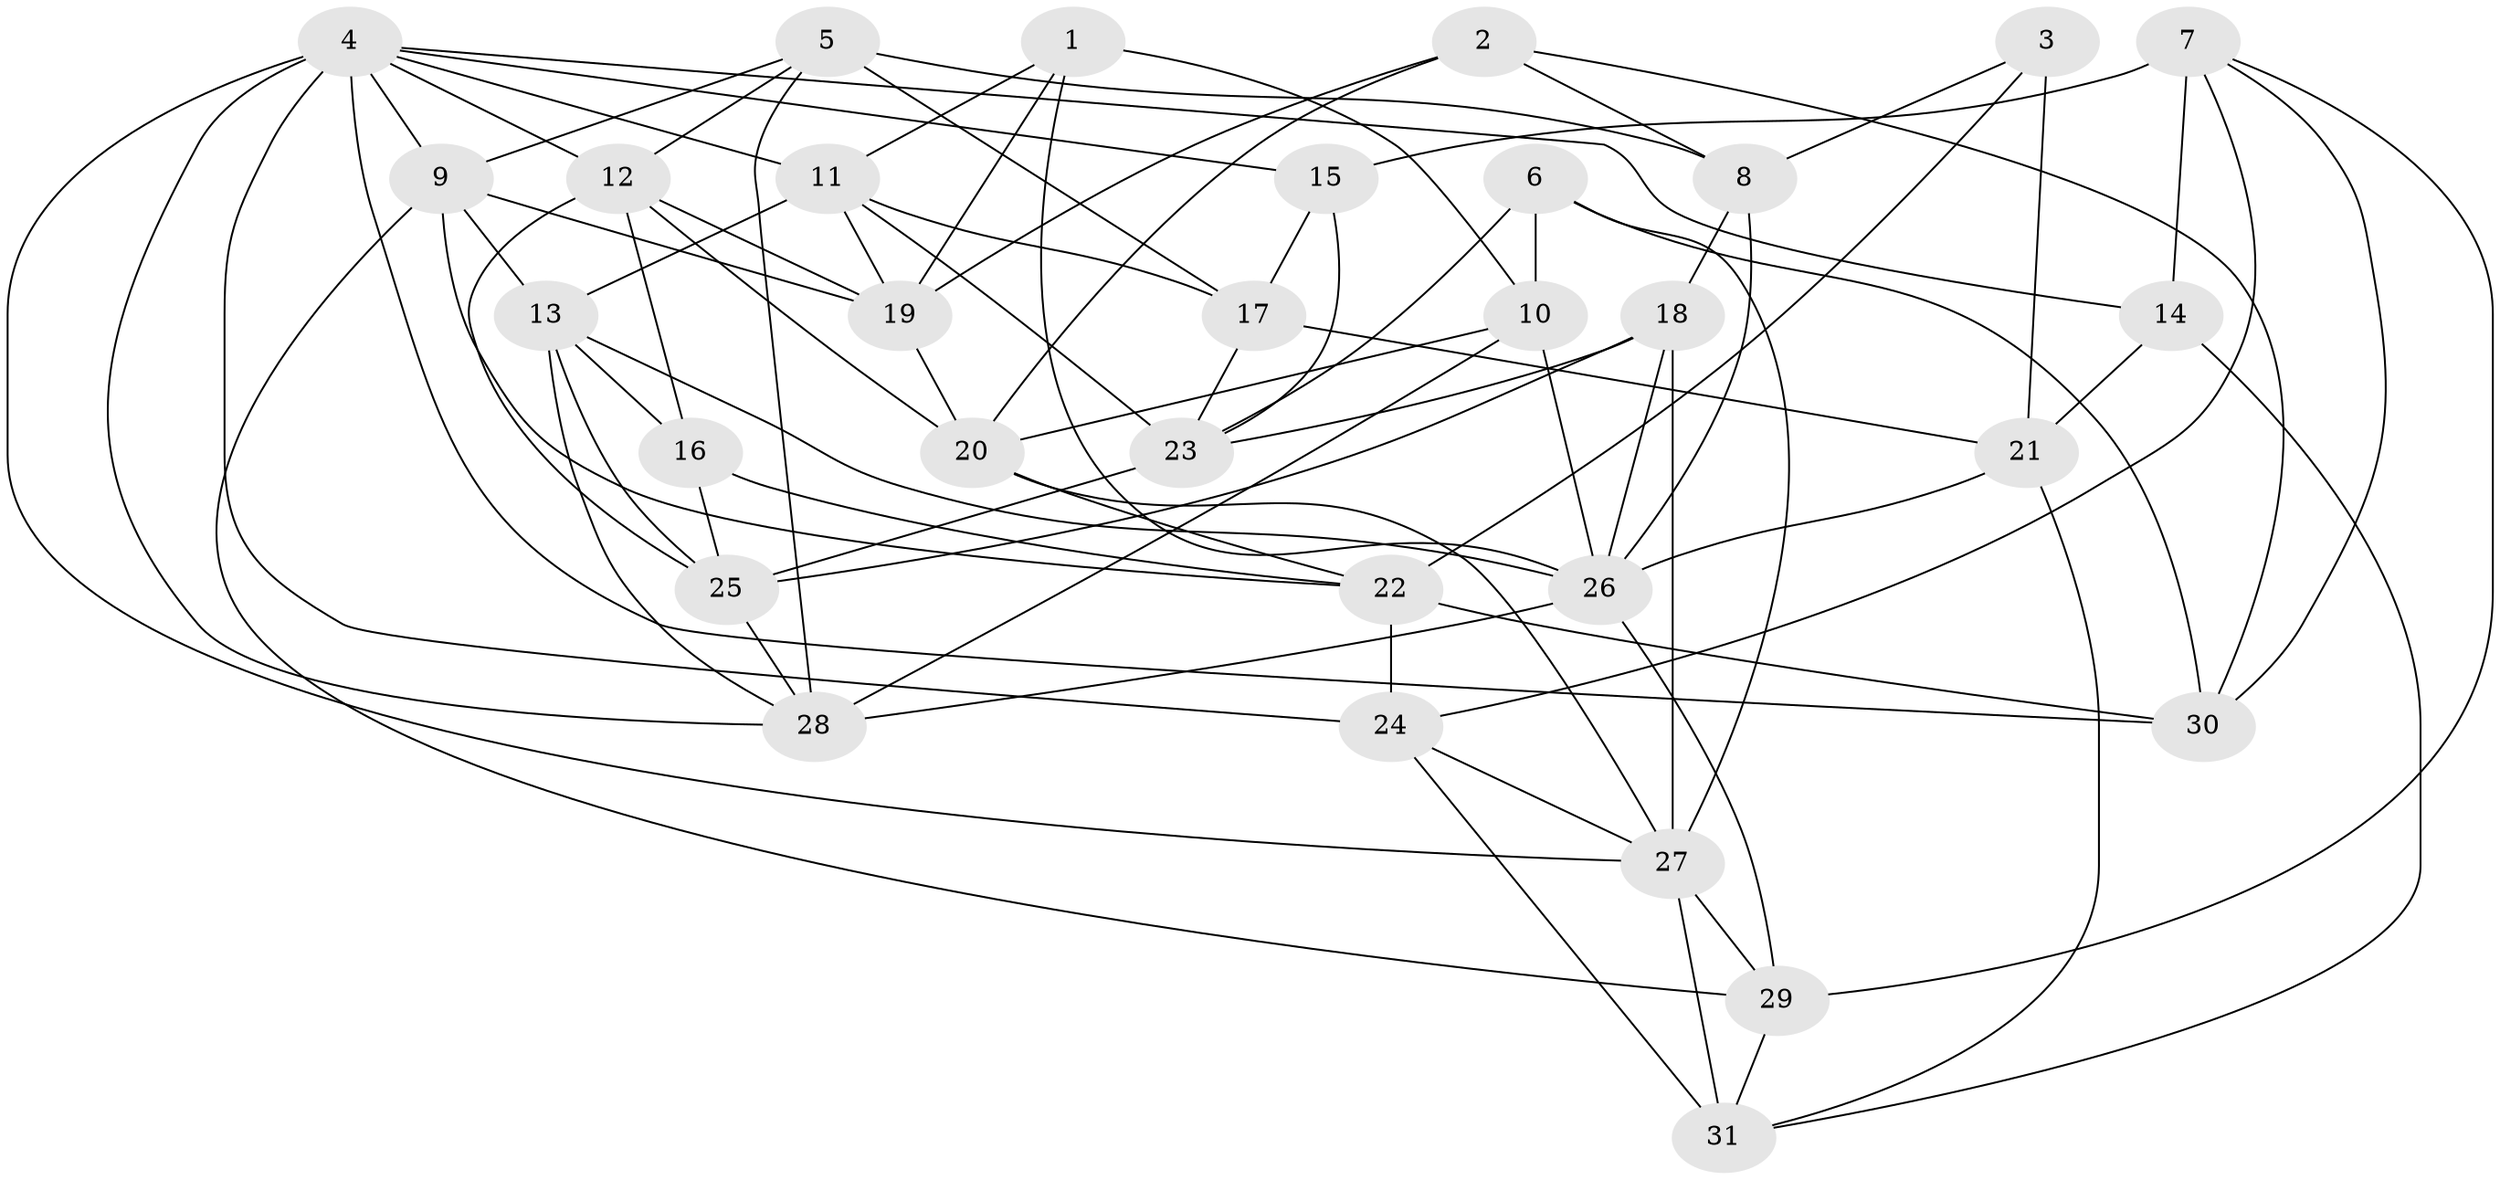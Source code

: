 // original degree distribution, {4: 1.0}
// Generated by graph-tools (version 1.1) at 2025/26/03/09/25 03:26:59]
// undirected, 31 vertices, 83 edges
graph export_dot {
graph [start="1"]
  node [color=gray90,style=filled];
  1;
  2;
  3;
  4;
  5;
  6;
  7;
  8;
  9;
  10;
  11;
  12;
  13;
  14;
  15;
  16;
  17;
  18;
  19;
  20;
  21;
  22;
  23;
  24;
  25;
  26;
  27;
  28;
  29;
  30;
  31;
  1 -- 10 [weight=1.0];
  1 -- 11 [weight=1.0];
  1 -- 19 [weight=1.0];
  1 -- 26 [weight=1.0];
  2 -- 8 [weight=1.0];
  2 -- 19 [weight=1.0];
  2 -- 20 [weight=1.0];
  2 -- 30 [weight=1.0];
  3 -- 8 [weight=1.0];
  3 -- 21 [weight=2.0];
  3 -- 22 [weight=1.0];
  4 -- 9 [weight=1.0];
  4 -- 11 [weight=1.0];
  4 -- 12 [weight=1.0];
  4 -- 14 [weight=1.0];
  4 -- 15 [weight=1.0];
  4 -- 24 [weight=1.0];
  4 -- 27 [weight=1.0];
  4 -- 28 [weight=1.0];
  4 -- 30 [weight=2.0];
  5 -- 8 [weight=2.0];
  5 -- 9 [weight=1.0];
  5 -- 12 [weight=1.0];
  5 -- 17 [weight=1.0];
  5 -- 28 [weight=1.0];
  6 -- 10 [weight=1.0];
  6 -- 23 [weight=1.0];
  6 -- 27 [weight=1.0];
  6 -- 30 [weight=1.0];
  7 -- 14 [weight=1.0];
  7 -- 15 [weight=2.0];
  7 -- 24 [weight=1.0];
  7 -- 29 [weight=1.0];
  7 -- 30 [weight=1.0];
  8 -- 18 [weight=1.0];
  8 -- 26 [weight=1.0];
  9 -- 13 [weight=1.0];
  9 -- 19 [weight=1.0];
  9 -- 22 [weight=1.0];
  9 -- 29 [weight=1.0];
  10 -- 20 [weight=1.0];
  10 -- 26 [weight=2.0];
  10 -- 28 [weight=1.0];
  11 -- 13 [weight=1.0];
  11 -- 17 [weight=1.0];
  11 -- 19 [weight=1.0];
  11 -- 23 [weight=1.0];
  12 -- 16 [weight=1.0];
  12 -- 19 [weight=1.0];
  12 -- 20 [weight=1.0];
  12 -- 25 [weight=1.0];
  13 -- 16 [weight=1.0];
  13 -- 25 [weight=1.0];
  13 -- 26 [weight=1.0];
  13 -- 28 [weight=1.0];
  14 -- 21 [weight=1.0];
  14 -- 31 [weight=1.0];
  15 -- 17 [weight=2.0];
  15 -- 23 [weight=1.0];
  16 -- 22 [weight=1.0];
  16 -- 25 [weight=1.0];
  17 -- 21 [weight=1.0];
  17 -- 23 [weight=1.0];
  18 -- 23 [weight=1.0];
  18 -- 25 [weight=1.0];
  18 -- 26 [weight=1.0];
  18 -- 27 [weight=2.0];
  19 -- 20 [weight=1.0];
  20 -- 22 [weight=1.0];
  20 -- 27 [weight=1.0];
  21 -- 26 [weight=1.0];
  21 -- 31 [weight=1.0];
  22 -- 24 [weight=1.0];
  22 -- 30 [weight=1.0];
  23 -- 25 [weight=1.0];
  24 -- 27 [weight=1.0];
  24 -- 31 [weight=2.0];
  25 -- 28 [weight=1.0];
  26 -- 28 [weight=1.0];
  26 -- 29 [weight=2.0];
  27 -- 29 [weight=1.0];
  27 -- 31 [weight=1.0];
  29 -- 31 [weight=1.0];
}
